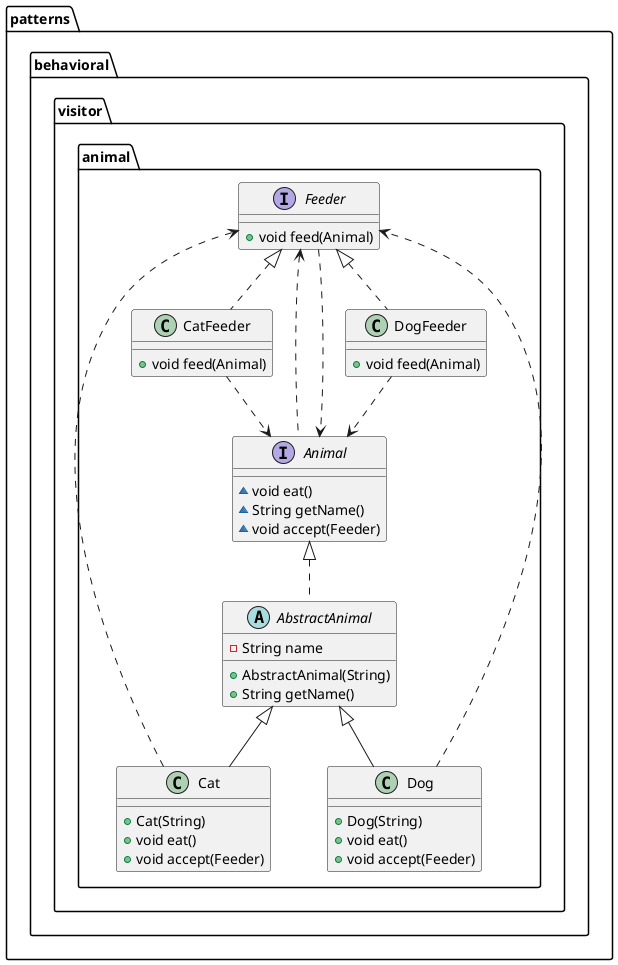@startuml
class patterns.behavioral.visitor.animal.Cat {
+ Cat(String)
+ void eat()
+ void accept(Feeder)
}
interface patterns.behavioral.visitor.animal.Feeder {
+ void feed(Animal)
}
class patterns.behavioral.visitor.animal.Dog {
+ Dog(String)
+ void eat()
+ void accept(Feeder)
}
abstract class patterns.behavioral.visitor.animal.AbstractAnimal {
- String name
+ AbstractAnimal(String)
+ String getName()
}
class patterns.behavioral.visitor.animal.DogFeeder {
+ void feed(Animal)
}
interface patterns.behavioral.visitor.animal.Animal {
~ void eat()
~ String getName()
~ void accept(Feeder)
}
class patterns.behavioral.visitor.animal.CatFeeder {
+ void feed(Animal)
}
patterns.behavioral.visitor.animal.Feeder <. patterns.behavioral.visitor.animal.Animal
patterns.behavioral.visitor.animal.Feeder .> patterns.behavioral.visitor.animal.Animal
patterns.behavioral.visitor.animal.Cat ..> patterns.behavioral.visitor.animal.Feeder
patterns.behavioral.visitor.animal.Dog ..> patterns.behavioral.visitor.animal.Feeder
patterns.behavioral.visitor.animal.CatFeeder ..> patterns.behavioral.visitor.animal.Animal
patterns.behavioral.visitor.animal.DogFeeder ..> patterns.behavioral.visitor.animal.Animal
patterns.behavioral.visitor.animal.AbstractAnimal <|-- patterns.behavioral.visitor.animal.Cat
patterns.behavioral.visitor.animal.AbstractAnimal <|-- patterns.behavioral.visitor.animal.Dog
patterns.behavioral.visitor.animal.Animal <|.. patterns.behavioral.visitor.animal.AbstractAnimal
patterns.behavioral.visitor.animal.Feeder <|.. patterns.behavioral.visitor.animal.DogFeeder
patterns.behavioral.visitor.animal.Feeder <|.. patterns.behavioral.visitor.animal.CatFeeder
@enduml